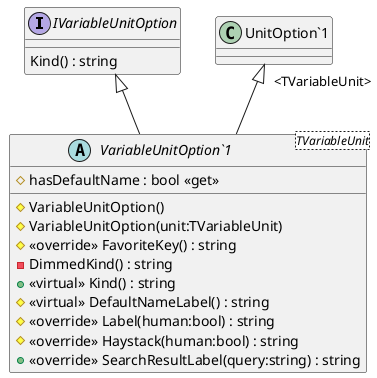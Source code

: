 @startuml
interface IVariableUnitOption {
    Kind() : string
}
abstract class "VariableUnitOption`1"<TVariableUnit> {
    # VariableUnitOption()
    # VariableUnitOption(unit:TVariableUnit)
    # hasDefaultName : bool <<get>>
    # <<override>> FavoriteKey() : string
    - DimmedKind() : string
    + <<virtual>> Kind() : string
    # <<virtual>> DefaultNameLabel() : string
    # <<override>> Label(human:bool) : string
    # <<override>> Haystack(human:bool) : string
    + <<override>> SearchResultLabel(query:string) : string
}
"UnitOption`1" "<TVariableUnit>" <|-- "VariableUnitOption`1"
IVariableUnitOption <|-- "VariableUnitOption`1"
@enduml
